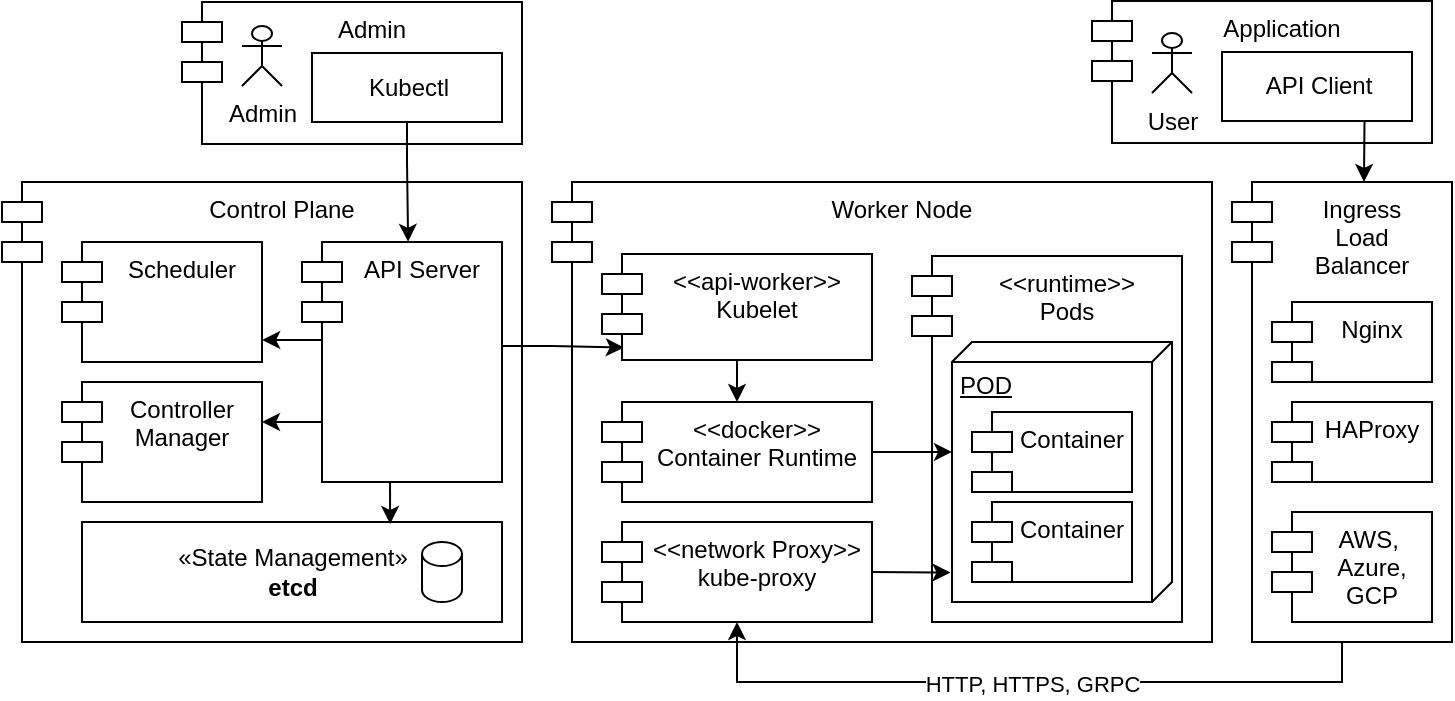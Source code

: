 <mxfile version="17.4.2" type="device" pages="4"><diagram id="w9lSFmTfApnwqFjeTzt3" name="Page-1"><mxGraphModel dx="1186" dy="822" grid="1" gridSize="10" guides="1" tooltips="1" connect="1" arrows="1" fold="1" page="1" pageScale="1" pageWidth="850" pageHeight="1100" math="0" shadow="0"><root><mxCell id="0"/><mxCell id="1" parent="0"/><mxCell id="thU9Wu37rMJf4gVEc_MU-1" value="Control Plane" style="shape=module;align=left;spacingLeft=20;align=center;verticalAlign=top;" vertex="1" parent="1"><mxGeometry x="45" y="160" width="260" height="230" as="geometry"/></mxCell><mxCell id="thU9Wu37rMJf4gVEc_MU-2" value="Worker Node" style="shape=module;align=left;spacingLeft=20;align=center;verticalAlign=top;" vertex="1" parent="1"><mxGeometry x="320" y="160" width="330" height="230" as="geometry"/></mxCell><mxCell id="thU9Wu37rMJf4gVEc_MU-72" style="edgeStyle=orthogonalEdgeStyle;rounded=0;orthogonalLoop=1;jettySize=auto;html=1;exitX=0.5;exitY=1;exitDx=0;exitDy=0;entryX=0.5;entryY=1;entryDx=0;entryDy=0;" edge="1" parent="1" source="thU9Wu37rMJf4gVEc_MU-3" target="thU9Wu37rMJf4gVEc_MU-26"><mxGeometry relative="1" as="geometry"/></mxCell><mxCell id="thU9Wu37rMJf4gVEc_MU-73" value="HTTP, HTTPS, GRPC" style="edgeLabel;html=1;align=center;verticalAlign=middle;resizable=0;points=[];" vertex="1" connectable="0" parent="thU9Wu37rMJf4gVEc_MU-72"><mxGeometry x="0.169" y="1" relative="1" as="geometry"><mxPoint x="31" as="offset"/></mxGeometry></mxCell><mxCell id="thU9Wu37rMJf4gVEc_MU-3" value="Ingress &#10;Load &#10;Balancer" style="shape=module;align=left;spacingLeft=20;align=center;verticalAlign=top;" vertex="1" parent="1"><mxGeometry x="660" y="160" width="110" height="230" as="geometry"/></mxCell><mxCell id="thU9Wu37rMJf4gVEc_MU-5" value="«State Management»&lt;br&gt;&lt;b&gt;etcd&lt;/b&gt;" style="html=1;dropTarget=0;" vertex="1" parent="1"><mxGeometry x="85" y="330" width="210" height="50" as="geometry"/></mxCell><mxCell id="thU9Wu37rMJf4gVEc_MU-7" value="" style="shape=cylinder3;whiteSpace=wrap;html=1;boundedLbl=1;backgroundOutline=1;size=6;" vertex="1" parent="1"><mxGeometry x="255" y="340" width="20" height="30" as="geometry"/></mxCell><mxCell id="thU9Wu37rMJf4gVEc_MU-14" style="edgeStyle=orthogonalEdgeStyle;rounded=0;orthogonalLoop=1;jettySize=auto;html=1;exitX=0.25;exitY=1;exitDx=0;exitDy=0;entryX=0.824;entryY=0.02;entryDx=0;entryDy=0;entryPerimeter=0;" edge="1" parent="1"><mxGeometry relative="1" as="geometry"><mxPoint x="239" y="310" as="sourcePoint"/><mxPoint x="239.08" y="331" as="targetPoint"/></mxGeometry></mxCell><mxCell id="thU9Wu37rMJf4gVEc_MU-21" style="edgeStyle=orthogonalEdgeStyle;rounded=0;orthogonalLoop=1;jettySize=auto;html=1;exitX=0;exitY=0.5;exitDx=10;exitDy=0;exitPerimeter=0;entryX=0.536;entryY=0.44;entryDx=0;entryDy=0;entryPerimeter=0;" edge="1" parent="1"><mxGeometry relative="1" as="geometry"><mxPoint x="205" y="239" as="sourcePoint"/><mxPoint x="175.08" y="239" as="targetPoint"/></mxGeometry></mxCell><mxCell id="thU9Wu37rMJf4gVEc_MU-22" style="edgeStyle=orthogonalEdgeStyle;rounded=0;orthogonalLoop=1;jettySize=auto;html=1;exitX=0;exitY=0.75;exitDx=10;exitDy=0;exitPerimeter=0;entryX=0.5;entryY=0.522;entryDx=0;entryDy=0;entryPerimeter=0;" edge="1" parent="1" source="thU9Wu37rMJf4gVEc_MU-8" target="thU9Wu37rMJf4gVEc_MU-1"><mxGeometry relative="1" as="geometry"/></mxCell><mxCell id="thU9Wu37rMJf4gVEc_MU-28" style="edgeStyle=orthogonalEdgeStyle;rounded=0;orthogonalLoop=1;jettySize=auto;html=1;exitX=1;exitY=0.433;exitDx=0;exitDy=0;entryX=0.081;entryY=0.883;entryDx=0;entryDy=0;entryPerimeter=0;exitPerimeter=0;" edge="1" parent="1" source="thU9Wu37rMJf4gVEc_MU-8" target="thU9Wu37rMJf4gVEc_MU-23"><mxGeometry relative="1" as="geometry"/></mxCell><mxCell id="thU9Wu37rMJf4gVEc_MU-8" value="API Server" style="shape=module;align=left;spacingLeft=20;align=center;verticalAlign=top;" vertex="1" parent="1"><mxGeometry x="195" y="190" width="100" height="120" as="geometry"/></mxCell><mxCell id="thU9Wu37rMJf4gVEc_MU-12" value="Controller&#10;Manager" style="shape=module;align=left;spacingLeft=20;align=center;verticalAlign=top;" vertex="1" parent="1"><mxGeometry x="75" y="260" width="100" height="60" as="geometry"/></mxCell><mxCell id="thU9Wu37rMJf4gVEc_MU-13" value="Scheduler" style="shape=module;align=left;spacingLeft=20;align=center;verticalAlign=top;" vertex="1" parent="1"><mxGeometry x="75" y="190" width="100" height="60" as="geometry"/></mxCell><mxCell id="thU9Wu37rMJf4gVEc_MU-55" style="edgeStyle=orthogonalEdgeStyle;rounded=0;orthogonalLoop=1;jettySize=auto;html=1;exitX=0.5;exitY=1;exitDx=0;exitDy=0;entryX=0.5;entryY=0;entryDx=0;entryDy=0;" edge="1" parent="1" source="thU9Wu37rMJf4gVEc_MU-23" target="thU9Wu37rMJf4gVEc_MU-24"><mxGeometry relative="1" as="geometry"/></mxCell><mxCell id="thU9Wu37rMJf4gVEc_MU-23" value="&lt;&lt;api-worker&gt;&gt;&#10;Kubelet" style="shape=module;align=left;spacingLeft=20;align=center;verticalAlign=top;" vertex="1" parent="1"><mxGeometry x="345" y="196" width="135" height="53" as="geometry"/></mxCell><mxCell id="thU9Wu37rMJf4gVEc_MU-24" value="&lt;&lt;docker&gt;&gt;&#10;Container Runtime" style="shape=module;align=left;spacingLeft=20;align=center;verticalAlign=top;" vertex="1" parent="1"><mxGeometry x="345" y="270" width="135" height="50" as="geometry"/></mxCell><mxCell id="thU9Wu37rMJf4gVEc_MU-26" value="&lt;&lt;network Proxy&gt;&gt;&#10;kube-proxy" style="shape=module;align=left;spacingLeft=20;align=center;verticalAlign=top;" vertex="1" parent="1"><mxGeometry x="345" y="330" width="135" height="50" as="geometry"/></mxCell><mxCell id="thU9Wu37rMJf4gVEc_MU-29" value="&lt;&lt;runtime&gt;&gt;&#10;Pods" style="shape=module;align=left;spacingLeft=20;align=center;verticalAlign=top;" vertex="1" parent="1"><mxGeometry x="500" y="197" width="135" height="183" as="geometry"/></mxCell><mxCell id="thU9Wu37rMJf4gVEc_MU-30" value="POD" style="verticalAlign=top;align=left;spacingTop=8;spacingLeft=2;spacingRight=12;shape=cube;size=10;direction=south;fontStyle=4;html=1;" vertex="1" parent="1"><mxGeometry x="520" y="240" width="110" height="130" as="geometry"/></mxCell><mxCell id="thU9Wu37rMJf4gVEc_MU-31" value="" style="endArrow=classic;html=1;rounded=0;exitX=1;exitY=0.5;exitDx=0;exitDy=0;entryX=0.887;entryY=1.007;entryDx=0;entryDy=0;entryPerimeter=0;" edge="1" parent="1" source="thU9Wu37rMJf4gVEc_MU-26" target="thU9Wu37rMJf4gVEc_MU-30"><mxGeometry width="50" height="50" relative="1" as="geometry"><mxPoint x="410" y="210" as="sourcePoint"/><mxPoint x="360" y="260" as="targetPoint"/></mxGeometry></mxCell><mxCell id="thU9Wu37rMJf4gVEc_MU-32" value="Container" style="shape=module;align=left;spacingLeft=20;align=center;verticalAlign=top;" vertex="1" parent="1"><mxGeometry x="530" y="275" width="80" height="40" as="geometry"/></mxCell><mxCell id="thU9Wu37rMJf4gVEc_MU-54" value="Container" style="shape=module;align=left;spacingLeft=20;align=center;verticalAlign=top;" vertex="1" parent="1"><mxGeometry x="530" y="320" width="80" height="40" as="geometry"/></mxCell><mxCell id="thU9Wu37rMJf4gVEc_MU-56" style="edgeStyle=orthogonalEdgeStyle;rounded=0;orthogonalLoop=1;jettySize=auto;html=1;exitX=1;exitY=0.5;exitDx=0;exitDy=0;entryX=0.423;entryY=1;entryDx=0;entryDy=0;entryPerimeter=0;" edge="1" parent="1" source="thU9Wu37rMJf4gVEc_MU-24" target="thU9Wu37rMJf4gVEc_MU-30"><mxGeometry relative="1" as="geometry"/></mxCell><mxCell id="thU9Wu37rMJf4gVEc_MU-58" value="Nginx" style="shape=module;align=left;spacingLeft=20;align=center;verticalAlign=top;" vertex="1" parent="1"><mxGeometry x="680" y="220" width="80" height="40" as="geometry"/></mxCell><mxCell id="thU9Wu37rMJf4gVEc_MU-59" value="HAProxy" style="shape=module;align=left;spacingLeft=20;align=center;verticalAlign=top;" vertex="1" parent="1"><mxGeometry x="680" y="270" width="80" height="40" as="geometry"/></mxCell><mxCell id="thU9Wu37rMJf4gVEc_MU-60" value="AWS, &#10;Azure,&#10;GCP" style="shape=module;align=left;spacingLeft=20;align=center;verticalAlign=top;" vertex="1" parent="1"><mxGeometry x="680" y="325" width="80" height="55" as="geometry"/></mxCell><mxCell id="thU9Wu37rMJf4gVEc_MU-61" value="Admin" style="shape=module;align=left;spacingLeft=20;align=center;verticalAlign=top;" vertex="1" parent="1"><mxGeometry x="135" y="70" width="170" height="71" as="geometry"/></mxCell><mxCell id="thU9Wu37rMJf4gVEc_MU-66" style="edgeStyle=orthogonalEdgeStyle;rounded=0;orthogonalLoop=1;jettySize=auto;html=1;exitX=0.5;exitY=1;exitDx=0;exitDy=0;entryX=0.781;entryY=0.13;entryDx=0;entryDy=0;entryPerimeter=0;" edge="1" parent="1" source="thU9Wu37rMJf4gVEc_MU-62" target="thU9Wu37rMJf4gVEc_MU-1"><mxGeometry relative="1" as="geometry"/></mxCell><mxCell id="thU9Wu37rMJf4gVEc_MU-62" value="Kubectl" style="html=1;" vertex="1" parent="1"><mxGeometry x="200" y="95.5" width="95" height="34.5" as="geometry"/></mxCell><mxCell id="thU9Wu37rMJf4gVEc_MU-63" value="Admin" style="shape=umlActor;verticalLabelPosition=bottom;verticalAlign=top;html=1;" vertex="1" parent="1"><mxGeometry x="165" y="82" width="20" height="30" as="geometry"/></mxCell><mxCell id="thU9Wu37rMJf4gVEc_MU-67" value="Application" style="shape=module;align=left;spacingLeft=20;align=center;verticalAlign=top;" vertex="1" parent="1"><mxGeometry x="590" y="69.5" width="170" height="71" as="geometry"/></mxCell><mxCell id="thU9Wu37rMJf4gVEc_MU-70" style="edgeStyle=orthogonalEdgeStyle;rounded=0;orthogonalLoop=1;jettySize=auto;html=1;exitX=0.75;exitY=1;exitDx=0;exitDy=0;entryX=0.6;entryY=0;entryDx=0;entryDy=0;entryPerimeter=0;" edge="1" parent="1" source="thU9Wu37rMJf4gVEc_MU-68" target="thU9Wu37rMJf4gVEc_MU-3"><mxGeometry relative="1" as="geometry"/></mxCell><mxCell id="thU9Wu37rMJf4gVEc_MU-68" value="API Client" style="html=1;" vertex="1" parent="1"><mxGeometry x="655" y="95" width="95" height="34.5" as="geometry"/></mxCell><mxCell id="thU9Wu37rMJf4gVEc_MU-69" value="User" style="shape=umlActor;verticalLabelPosition=bottom;verticalAlign=top;html=1;" vertex="1" parent="1"><mxGeometry x="620" y="85.5" width="20" height="30" as="geometry"/></mxCell></root></mxGraphModel></diagram><diagram id="S4De60t5Q8X7mfOH38tm" name="Page-2"><mxGraphModel dx="1186" dy="822" grid="1" gridSize="10" guides="1" tooltips="1" connect="1" arrows="1" fold="1" page="1" pageScale="1" pageWidth="850" pageHeight="1100" math="0" shadow="0"><root><mxCell id="0"/><mxCell id="1" parent="0"/><mxCell id="LjKArjWIEy6R70AF18EU-1" value="Control Plane" style="shape=module;align=left;spacingLeft=20;align=center;verticalAlign=top;" vertex="1" parent="1"><mxGeometry x="26" y="160" width="260" height="230" as="geometry"/></mxCell><mxCell id="LjKArjWIEy6R70AF18EU-2" value="Worker Node" style="shape=module;align=left;spacingLeft=20;align=center;verticalAlign=top;" vertex="1" parent="1"><mxGeometry x="320" y="160" width="330" height="230" as="geometry"/></mxCell><mxCell id="LjKArjWIEy6R70AF18EU-3" style="edgeStyle=orthogonalEdgeStyle;rounded=0;orthogonalLoop=1;jettySize=auto;html=1;exitX=0.5;exitY=1;exitDx=0;exitDy=0;entryX=0.5;entryY=1;entryDx=0;entryDy=0;" edge="1" parent="1" source="LjKArjWIEy6R70AF18EU-5" target="LjKArjWIEy6R70AF18EU-18"><mxGeometry relative="1" as="geometry"/></mxCell><mxCell id="LjKArjWIEy6R70AF18EU-4" value="HTTP, HTTPS, GRPC" style="edgeLabel;html=1;align=center;verticalAlign=middle;resizable=0;points=[];" vertex="1" connectable="0" parent="LjKArjWIEy6R70AF18EU-3"><mxGeometry x="0.169" y="1" relative="1" as="geometry"><mxPoint x="31" as="offset"/></mxGeometry></mxCell><mxCell id="LjKArjWIEy6R70AF18EU-5" value="Ingress &#10;Load &#10;Balancer" style="shape=module;align=left;spacingLeft=20;align=center;verticalAlign=top;" vertex="1" parent="1"><mxGeometry x="660" y="160" width="110" height="230" as="geometry"/></mxCell><mxCell id="LjKArjWIEy6R70AF18EU-6" value="«State Management»&lt;br&gt;&lt;b&gt;etcd&lt;/b&gt;" style="html=1;dropTarget=0;" vertex="1" parent="1"><mxGeometry x="66" y="330" width="210" height="50" as="geometry"/></mxCell><mxCell id="LjKArjWIEy6R70AF18EU-7" value="" style="shape=cylinder3;whiteSpace=wrap;html=1;boundedLbl=1;backgroundOutline=1;size=6;" vertex="1" parent="1"><mxGeometry x="236" y="340" width="20" height="30" as="geometry"/></mxCell><mxCell id="LjKArjWIEy6R70AF18EU-8" style="edgeStyle=orthogonalEdgeStyle;rounded=0;orthogonalLoop=1;jettySize=auto;html=1;exitX=0.25;exitY=1;exitDx=0;exitDy=0;entryX=0.824;entryY=0.02;entryDx=0;entryDy=0;entryPerimeter=0;" edge="1" parent="1"><mxGeometry relative="1" as="geometry"><mxPoint x="220" y="310" as="sourcePoint"/><mxPoint x="220.08" y="331" as="targetPoint"/></mxGeometry></mxCell><mxCell id="LjKArjWIEy6R70AF18EU-9" style="edgeStyle=orthogonalEdgeStyle;rounded=0;orthogonalLoop=1;jettySize=auto;html=1;exitX=0;exitY=0.5;exitDx=10;exitDy=0;exitPerimeter=0;entryX=0.536;entryY=0.44;entryDx=0;entryDy=0;entryPerimeter=0;" edge="1" parent="1"><mxGeometry relative="1" as="geometry"><mxPoint x="186" y="239" as="sourcePoint"/><mxPoint x="156.08" y="239" as="targetPoint"/></mxGeometry></mxCell><mxCell id="LjKArjWIEy6R70AF18EU-10" style="edgeStyle=orthogonalEdgeStyle;rounded=0;orthogonalLoop=1;jettySize=auto;html=1;exitX=0;exitY=0.75;exitDx=10;exitDy=0;exitPerimeter=0;entryX=0.5;entryY=0.522;entryDx=0;entryDy=0;entryPerimeter=0;" edge="1" parent="1" source="LjKArjWIEy6R70AF18EU-12" target="LjKArjWIEy6R70AF18EU-1"><mxGeometry relative="1" as="geometry"/></mxCell><mxCell id="LjKArjWIEy6R70AF18EU-11" style="edgeStyle=orthogonalEdgeStyle;rounded=0;orthogonalLoop=1;jettySize=auto;html=1;exitX=1;exitY=0.433;exitDx=0;exitDy=0;entryX=0.081;entryY=0.883;entryDx=0;entryDy=0;entryPerimeter=0;exitPerimeter=0;" edge="1" parent="1" source="LjKArjWIEy6R70AF18EU-12" target="LjKArjWIEy6R70AF18EU-16"><mxGeometry relative="1" as="geometry"/></mxCell><mxCell id="LjKArjWIEy6R70AF18EU-47" value="Control" style="edgeLabel;html=1;align=center;verticalAlign=middle;resizable=0;points=[];rotation=-90;" vertex="1" connectable="0" parent="LjKArjWIEy6R70AF18EU-11"><mxGeometry x="-0.139" y="1" relative="1" as="geometry"><mxPoint x="-5" y="-19" as="offset"/></mxGeometry></mxCell><mxCell id="LjKArjWIEy6R70AF18EU-12" value="API Server" style="shape=module;align=left;spacingLeft=20;align=center;verticalAlign=top;" vertex="1" parent="1"><mxGeometry x="176" y="191" width="100" height="120" as="geometry"/></mxCell><mxCell id="LjKArjWIEy6R70AF18EU-13" value="Controller&#10;Manager" style="shape=module;align=left;spacingLeft=20;align=center;verticalAlign=top;" vertex="1" parent="1"><mxGeometry x="56" y="260" width="100" height="60" as="geometry"/></mxCell><mxCell id="LjKArjWIEy6R70AF18EU-14" value="Scheduler" style="shape=module;align=left;spacingLeft=20;align=center;verticalAlign=top;" vertex="1" parent="1"><mxGeometry x="56" y="190" width="100" height="60" as="geometry"/></mxCell><mxCell id="LjKArjWIEy6R70AF18EU-15" style="edgeStyle=orthogonalEdgeStyle;rounded=0;orthogonalLoop=1;jettySize=auto;html=1;exitX=0.5;exitY=1;exitDx=0;exitDy=0;entryX=0.5;entryY=0;entryDx=0;entryDy=0;" edge="1" parent="1" source="LjKArjWIEy6R70AF18EU-16" target="LjKArjWIEy6R70AF18EU-17"><mxGeometry relative="1" as="geometry"/></mxCell><mxCell id="LjKArjWIEy6R70AF18EU-16" value="&lt;&lt;api-worker&gt;&gt;&#10;Kubelet" style="shape=module;align=left;spacingLeft=20;align=center;verticalAlign=top;" vertex="1" parent="1"><mxGeometry x="345" y="196" width="135" height="53" as="geometry"/></mxCell><mxCell id="LjKArjWIEy6R70AF18EU-17" value="&lt;&lt;docker&gt;&gt;&#10;Container Runtime" style="shape=module;align=left;spacingLeft=20;align=center;verticalAlign=top;" vertex="1" parent="1"><mxGeometry x="345" y="269" width="135" height="50" as="geometry"/></mxCell><mxCell id="LjKArjWIEy6R70AF18EU-18" value="&lt;&lt;network Proxy&gt;&gt;&#10;kube-proxy" style="shape=module;align=left;spacingLeft=20;align=center;verticalAlign=top;" vertex="1" parent="1"><mxGeometry x="345" y="330" width="135" height="50" as="geometry"/></mxCell><mxCell id="LjKArjWIEy6R70AF18EU-25" value="Nginx" style="shape=module;align=left;spacingLeft=20;align=center;verticalAlign=top;" vertex="1" parent="1"><mxGeometry x="680" y="220" width="80" height="40" as="geometry"/></mxCell><mxCell id="LjKArjWIEy6R70AF18EU-26" value="HAProxy" style="shape=module;align=left;spacingLeft=20;align=center;verticalAlign=top;" vertex="1" parent="1"><mxGeometry x="680" y="270" width="80" height="40" as="geometry"/></mxCell><mxCell id="LjKArjWIEy6R70AF18EU-27" value="AWS, &#10;Azure,&#10;GCP" style="shape=module;align=left;spacingLeft=20;align=center;verticalAlign=top;" vertex="1" parent="1"><mxGeometry x="680" y="325" width="80" height="55" as="geometry"/></mxCell><mxCell id="LjKArjWIEy6R70AF18EU-28" value="Admin" style="shape=module;align=left;spacingLeft=20;align=center;verticalAlign=top;" vertex="1" parent="1"><mxGeometry x="116" y="70" width="170" height="71" as="geometry"/></mxCell><mxCell id="LjKArjWIEy6R70AF18EU-29" style="edgeStyle=orthogonalEdgeStyle;rounded=0;orthogonalLoop=1;jettySize=auto;html=1;exitX=0.5;exitY=1;exitDx=0;exitDy=0;entryX=0.781;entryY=0.13;entryDx=0;entryDy=0;entryPerimeter=0;" edge="1" parent="1" source="LjKArjWIEy6R70AF18EU-30" target="LjKArjWIEy6R70AF18EU-1"><mxGeometry relative="1" as="geometry"/></mxCell><mxCell id="LjKArjWIEy6R70AF18EU-30" value="Kubectl" style="html=1;" vertex="1" parent="1"><mxGeometry x="181" y="95.5" width="95" height="34.5" as="geometry"/></mxCell><mxCell id="LjKArjWIEy6R70AF18EU-31" value="Admin" style="shape=umlActor;verticalLabelPosition=bottom;verticalAlign=top;html=1;" vertex="1" parent="1"><mxGeometry x="146" y="82" width="20" height="30" as="geometry"/></mxCell><mxCell id="LjKArjWIEy6R70AF18EU-32" value="Application" style="shape=module;align=left;spacingLeft=20;align=center;verticalAlign=top;" vertex="1" parent="1"><mxGeometry x="590" y="69.5" width="170" height="71" as="geometry"/></mxCell><mxCell id="LjKArjWIEy6R70AF18EU-33" style="edgeStyle=orthogonalEdgeStyle;rounded=0;orthogonalLoop=1;jettySize=auto;html=1;exitX=0.75;exitY=1;exitDx=0;exitDy=0;entryX=0.6;entryY=0;entryDx=0;entryDy=0;entryPerimeter=0;" edge="1" parent="1" source="LjKArjWIEy6R70AF18EU-34" target="LjKArjWIEy6R70AF18EU-5"><mxGeometry relative="1" as="geometry"/></mxCell><mxCell id="LjKArjWIEy6R70AF18EU-34" value="API Client" style="html=1;" vertex="1" parent="1"><mxGeometry x="655" y="95" width="95" height="34.5" as="geometry"/></mxCell><mxCell id="LjKArjWIEy6R70AF18EU-35" value="User" style="shape=umlActor;verticalLabelPosition=bottom;verticalAlign=top;html=1;" vertex="1" parent="1"><mxGeometry x="620" y="85.5" width="20" height="30" as="geometry"/></mxCell><mxCell id="LjKArjWIEy6R70AF18EU-36" value="&amp;lt;&amp;lt;boundry&amp;gt;&amp;gt;&lt;br&gt;Pod" style="html=1;verticalAlign=top;" vertex="1" parent="1"><mxGeometry x="520" y="196" width="110" height="184" as="geometry"/></mxCell><mxCell id="LjKArjWIEy6R70AF18EU-37" value="Container" style="shape=module;align=left;spacingLeft=20;align=center;verticalAlign=top;" vertex="1" parent="1"><mxGeometry x="535" y="314" width="80" height="40" as="geometry"/></mxCell><mxCell id="LjKArjWIEy6R70AF18EU-38" value="Kublet&#10;Runtime" style="shape=module;align=left;spacingLeft=20;align=center;verticalAlign=top;" vertex="1" parent="1"><mxGeometry x="535" y="236" width="80" height="40" as="geometry"/></mxCell><mxCell id="LjKArjWIEy6R70AF18EU-39" value="" style="endArrow=open;html=1;endSize=12;startArrow=diamondThin;startSize=14;startFill=0;edgeStyle=orthogonalEdgeStyle;align=left;verticalAlign=bottom;rounded=0;" edge="1" parent="1"><mxGeometry x="-1" y="3" relative="1" as="geometry"><mxPoint x="480" y="222" as="sourcePoint"/><mxPoint x="520" y="222" as="targetPoint"/></mxGeometry></mxCell><mxCell id="LjKArjWIEy6R70AF18EU-42" value="0..n" style="edgeLabel;html=1;align=center;verticalAlign=middle;resizable=0;points=[];" vertex="1" connectable="0" parent="LjKArjWIEy6R70AF18EU-39"><mxGeometry x="0.05" y="3" relative="1" as="geometry"><mxPoint y="-9" as="offset"/></mxGeometry></mxCell><mxCell id="LjKArjWIEy6R70AF18EU-40" value="" style="endArrow=open;html=1;endSize=12;startArrow=diamondThin;startSize=14;startFill=0;edgeStyle=orthogonalEdgeStyle;align=left;verticalAlign=bottom;rounded=0;exitX=0.5;exitY=1;exitDx=0;exitDy=0;entryX=0.5;entryY=0;entryDx=0;entryDy=0;" edge="1" parent="1" source="LjKArjWIEy6R70AF18EU-38" target="LjKArjWIEy6R70AF18EU-37"><mxGeometry x="-0.524" y="15" relative="1" as="geometry"><mxPoint x="680" y="316" as="sourcePoint"/><mxPoint x="840" y="316" as="targetPoint"/><mxPoint as="offset"/></mxGeometry></mxCell><mxCell id="LjKArjWIEy6R70AF18EU-41" value="0..n" style="edgeLabel;html=1;align=center;verticalAlign=middle;resizable=0;points=[];" vertex="1" connectable="0" parent="LjKArjWIEy6R70AF18EU-40"><mxGeometry x="0.048" y="2" relative="1" as="geometry"><mxPoint x="13" as="offset"/></mxGeometry></mxCell><mxCell id="LjKArjWIEy6R70AF18EU-24" style="edgeStyle=orthogonalEdgeStyle;rounded=0;orthogonalLoop=1;jettySize=auto;html=1;exitX=1;exitY=0.5;exitDx=0;exitDy=0;entryX=0.25;entryY=0;entryDx=0;entryDy=0;" edge="1" parent="1" source="LjKArjWIEy6R70AF18EU-17" target="LjKArjWIEy6R70AF18EU-37"><mxGeometry relative="1" as="geometry"><mxPoint x="520" y="294.99" as="targetPoint"/></mxGeometry></mxCell><mxCell id="LjKArjWIEy6R70AF18EU-43" value="lifecycle" style="edgeLabel;html=1;align=center;verticalAlign=middle;resizable=0;points=[];rotation=-90;" vertex="1" connectable="0" parent="LjKArjWIEy6R70AF18EU-24"><mxGeometry x="-0.516" y="1" relative="1" as="geometry"><mxPoint x="-3" y="-24" as="offset"/></mxGeometry></mxCell><mxCell id="LjKArjWIEy6R70AF18EU-21" value="" style="endArrow=classic;html=1;rounded=0;entryX=0.5;entryY=1;entryDx=0;entryDy=0;" edge="1" parent="1" target="LjKArjWIEy6R70AF18EU-37"><mxGeometry width="50" height="50" relative="1" as="geometry"><mxPoint x="480" y="370" as="sourcePoint"/><mxPoint x="519.23" y="355.31" as="targetPoint"/><Array as="points"><mxPoint x="575" y="370"/></Array></mxGeometry></mxCell><mxCell id="LjKArjWIEy6R70AF18EU-44" value="Network" style="edgeLabel;html=1;align=center;verticalAlign=middle;resizable=0;points=[];rotation=-90;" vertex="1" connectable="0" parent="LjKArjWIEy6R70AF18EU-21"><mxGeometry x="-0.549" y="-1" relative="1" as="geometry"><mxPoint x="-5" y="-21" as="offset"/></mxGeometry></mxCell><mxCell id="LjKArjWIEy6R70AF18EU-45" value="" style="endArrow=open;html=1;endSize=12;startArrow=diamondThin;startSize=14;startFill=0;edgeStyle=orthogonalEdgeStyle;align=left;verticalAlign=bottom;rounded=0;exitX=1;exitY=0.5;exitDx=0;exitDy=0;" edge="1" parent="1" source="LjKArjWIEy6R70AF18EU-1"><mxGeometry x="-1" y="3" relative="1" as="geometry"><mxPoint x="490" y="232" as="sourcePoint"/><mxPoint x="330" y="275" as="targetPoint"/></mxGeometry></mxCell><mxCell id="LjKArjWIEy6R70AF18EU-46" value="0..n" style="edgeLabel;html=1;align=center;verticalAlign=middle;resizable=0;points=[];" vertex="1" connectable="0" parent="LjKArjWIEy6R70AF18EU-45"><mxGeometry x="0.05" y="3" relative="1" as="geometry"><mxPoint y="-9" as="offset"/></mxGeometry></mxCell></root></mxGraphModel></diagram><diagram id="70Z4KJTmiryXuQbW4on7" name="Page-3"><mxGraphModel dx="1186" dy="822" grid="1" gridSize="10" guides="1" tooltips="1" connect="1" arrows="1" fold="1" page="1" pageScale="1" pageWidth="850" pageHeight="1100" math="0" shadow="0"><root><mxCell id="0"/><mxCell id="1" parent="0"/><mxCell id="8E8wx8cMZ7LkHa_p3jgG-1" value="Control Plane" style="shape=module;align=left;spacingLeft=20;align=center;verticalAlign=top;" vertex="1" parent="1"><mxGeometry x="26" y="160" width="260" height="230" as="geometry"/></mxCell><mxCell id="8E8wx8cMZ7LkHa_p3jgG-2" value="Worker Node" style="shape=module;align=left;spacingLeft=20;align=center;verticalAlign=top;" vertex="1" parent="1"><mxGeometry x="320" y="160" width="330" height="230" as="geometry"/></mxCell><mxCell id="8E8wx8cMZ7LkHa_p3jgG-3" style="edgeStyle=orthogonalEdgeStyle;rounded=0;orthogonalLoop=1;jettySize=auto;html=1;exitX=0.5;exitY=1;exitDx=0;exitDy=0;entryX=0.5;entryY=1;entryDx=0;entryDy=0;" edge="1" parent="1" source="8E8wx8cMZ7LkHa_p3jgG-5" target="8E8wx8cMZ7LkHa_p3jgG-19"><mxGeometry relative="1" as="geometry"/></mxCell><mxCell id="8E8wx8cMZ7LkHa_p3jgG-4" value="HTTP, HTTPS, GRPC" style="edgeLabel;html=1;align=center;verticalAlign=middle;resizable=0;points=[];" vertex="1" connectable="0" parent="8E8wx8cMZ7LkHa_p3jgG-3"><mxGeometry x="0.169" y="1" relative="1" as="geometry"><mxPoint x="31" as="offset"/></mxGeometry></mxCell><mxCell id="8E8wx8cMZ7LkHa_p3jgG-5" value="Ingress &#10;Load &#10;Balancer" style="shape=module;align=left;spacingLeft=20;align=center;verticalAlign=top;" vertex="1" parent="1"><mxGeometry x="660" y="160" width="110" height="230" as="geometry"/></mxCell><mxCell id="8E8wx8cMZ7LkHa_p3jgG-6" value="«State Management»&lt;br&gt;&lt;b&gt;etcd&lt;/b&gt;" style="html=1;dropTarget=0;fillColor=#dae8fc;strokeColor=#6c8ebf;" vertex="1" parent="1"><mxGeometry x="66" y="330" width="210" height="50" as="geometry"/></mxCell><mxCell id="8E8wx8cMZ7LkHa_p3jgG-7" value="" style="shape=cylinder3;whiteSpace=wrap;html=1;boundedLbl=1;backgroundOutline=1;size=6;" vertex="1" parent="1"><mxGeometry x="236" y="340" width="20" height="30" as="geometry"/></mxCell><mxCell id="8E8wx8cMZ7LkHa_p3jgG-8" style="edgeStyle=orthogonalEdgeStyle;rounded=0;orthogonalLoop=1;jettySize=auto;html=1;exitX=0.25;exitY=1;exitDx=0;exitDy=0;entryX=0.824;entryY=0.02;entryDx=0;entryDy=0;entryPerimeter=0;" edge="1" parent="1"><mxGeometry relative="1" as="geometry"><mxPoint x="220" y="310" as="sourcePoint"/><mxPoint x="220.08" y="331" as="targetPoint"/></mxGeometry></mxCell><mxCell id="8E8wx8cMZ7LkHa_p3jgG-9" style="edgeStyle=orthogonalEdgeStyle;rounded=0;orthogonalLoop=1;jettySize=auto;html=1;exitX=0;exitY=0.5;exitDx=10;exitDy=0;exitPerimeter=0;entryX=0.536;entryY=0.44;entryDx=0;entryDy=0;entryPerimeter=0;" edge="1" parent="1"><mxGeometry relative="1" as="geometry"><mxPoint x="186" y="239" as="sourcePoint"/><mxPoint x="156.08" y="239" as="targetPoint"/></mxGeometry></mxCell><mxCell id="8E8wx8cMZ7LkHa_p3jgG-10" style="edgeStyle=orthogonalEdgeStyle;rounded=0;orthogonalLoop=1;jettySize=auto;html=1;exitX=0;exitY=0.75;exitDx=10;exitDy=0;exitPerimeter=0;entryX=0.5;entryY=0.522;entryDx=0;entryDy=0;entryPerimeter=0;" edge="1" parent="1" source="8E8wx8cMZ7LkHa_p3jgG-13" target="8E8wx8cMZ7LkHa_p3jgG-1"><mxGeometry relative="1" as="geometry"/></mxCell><mxCell id="8E8wx8cMZ7LkHa_p3jgG-11" style="edgeStyle=orthogonalEdgeStyle;rounded=0;orthogonalLoop=1;jettySize=auto;html=1;exitX=1;exitY=0.433;exitDx=0;exitDy=0;entryX=0.081;entryY=0.883;entryDx=0;entryDy=0;entryPerimeter=0;exitPerimeter=0;" edge="1" parent="1" source="8E8wx8cMZ7LkHa_p3jgG-13" target="8E8wx8cMZ7LkHa_p3jgG-17"><mxGeometry relative="1" as="geometry"/></mxCell><mxCell id="8E8wx8cMZ7LkHa_p3jgG-12" value="Control" style="edgeLabel;html=1;align=center;verticalAlign=middle;resizable=0;points=[];rotation=-90;" vertex="1" connectable="0" parent="8E8wx8cMZ7LkHa_p3jgG-11"><mxGeometry x="-0.139" y="1" relative="1" as="geometry"><mxPoint x="-5" y="-19" as="offset"/></mxGeometry></mxCell><mxCell id="8E8wx8cMZ7LkHa_p3jgG-13" value="API Server" style="shape=module;align=left;spacingLeft=20;align=center;verticalAlign=top;fillColor=#dae8fc;strokeColor=#6c8ebf;" vertex="1" parent="1"><mxGeometry x="176" y="191" width="100" height="120" as="geometry"/></mxCell><mxCell id="8E8wx8cMZ7LkHa_p3jgG-14" value="Controller&#10;Manager" style="shape=module;align=left;spacingLeft=20;align=center;verticalAlign=top;" vertex="1" parent="1"><mxGeometry x="56" y="260" width="100" height="60" as="geometry"/></mxCell><mxCell id="8E8wx8cMZ7LkHa_p3jgG-15" value="Scheduler" style="shape=module;align=left;spacingLeft=20;align=center;verticalAlign=top;fillColor=#dae8fc;strokeColor=#6c8ebf;" vertex="1" parent="1"><mxGeometry x="56" y="190" width="100" height="60" as="geometry"/></mxCell><mxCell id="8E8wx8cMZ7LkHa_p3jgG-16" style="edgeStyle=orthogonalEdgeStyle;rounded=0;orthogonalLoop=1;jettySize=auto;html=1;exitX=0.5;exitY=1;exitDx=0;exitDy=0;entryX=0.5;entryY=0;entryDx=0;entryDy=0;" edge="1" parent="1" source="8E8wx8cMZ7LkHa_p3jgG-17" target="8E8wx8cMZ7LkHa_p3jgG-18"><mxGeometry relative="1" as="geometry"/></mxCell><mxCell id="8E8wx8cMZ7LkHa_p3jgG-17" value="&lt;&lt;api-worker&gt;&gt;&#10;Kubelet" style="shape=module;align=left;spacingLeft=20;align=center;verticalAlign=top;fillColor=#dae8fc;strokeColor=#6c8ebf;" vertex="1" parent="1"><mxGeometry x="345" y="196" width="135" height="53" as="geometry"/></mxCell><mxCell id="8E8wx8cMZ7LkHa_p3jgG-18" value="&lt;&lt;docker&gt;&gt;&#10;Container Runtime" style="shape=module;align=left;spacingLeft=20;align=center;verticalAlign=top;fillColor=#dae8fc;strokeColor=#6c8ebf;" vertex="1" parent="1"><mxGeometry x="345" y="269" width="135" height="50" as="geometry"/></mxCell><mxCell id="8E8wx8cMZ7LkHa_p3jgG-19" value="&lt;&lt;network Proxy&gt;&gt;&#10;kube-proxy" style="shape=module;align=left;spacingLeft=20;align=center;verticalAlign=top;" vertex="1" parent="1"><mxGeometry x="345" y="330" width="135" height="50" as="geometry"/></mxCell><mxCell id="8E8wx8cMZ7LkHa_p3jgG-20" value="Nginx" style="shape=module;align=left;spacingLeft=20;align=center;verticalAlign=top;" vertex="1" parent="1"><mxGeometry x="680" y="220" width="80" height="40" as="geometry"/></mxCell><mxCell id="8E8wx8cMZ7LkHa_p3jgG-21" value="HAProxy" style="shape=module;align=left;spacingLeft=20;align=center;verticalAlign=top;" vertex="1" parent="1"><mxGeometry x="680" y="270" width="80" height="40" as="geometry"/></mxCell><mxCell id="8E8wx8cMZ7LkHa_p3jgG-22" value="AWS, &#10;Azure,&#10;GCP" style="shape=module;align=left;spacingLeft=20;align=center;verticalAlign=top;" vertex="1" parent="1"><mxGeometry x="680" y="325" width="80" height="55" as="geometry"/></mxCell><mxCell id="8E8wx8cMZ7LkHa_p3jgG-23" value="Admin" style="shape=module;align=left;spacingLeft=20;align=center;verticalAlign=top;" vertex="1" parent="1"><mxGeometry x="116" y="70" width="170" height="71" as="geometry"/></mxCell><mxCell id="8E8wx8cMZ7LkHa_p3jgG-24" style="edgeStyle=orthogonalEdgeStyle;rounded=0;orthogonalLoop=1;jettySize=auto;html=1;exitX=0.5;exitY=1;exitDx=0;exitDy=0;entryX=0.781;entryY=0.13;entryDx=0;entryDy=0;entryPerimeter=0;" edge="1" parent="1" source="8E8wx8cMZ7LkHa_p3jgG-25" target="8E8wx8cMZ7LkHa_p3jgG-1"><mxGeometry relative="1" as="geometry"/></mxCell><mxCell id="8E8wx8cMZ7LkHa_p3jgG-25" value="Kubectl" style="html=1;" vertex="1" parent="1"><mxGeometry x="181" y="95.5" width="95" height="34.5" as="geometry"/></mxCell><mxCell id="8E8wx8cMZ7LkHa_p3jgG-26" value="Admin" style="shape=umlActor;verticalLabelPosition=bottom;verticalAlign=top;html=1;" vertex="1" parent="1"><mxGeometry x="146" y="82" width="20" height="30" as="geometry"/></mxCell><mxCell id="8E8wx8cMZ7LkHa_p3jgG-27" value="Application" style="shape=module;align=left;spacingLeft=20;align=center;verticalAlign=top;" vertex="1" parent="1"><mxGeometry x="590" y="69.5" width="170" height="71" as="geometry"/></mxCell><mxCell id="8E8wx8cMZ7LkHa_p3jgG-28" style="edgeStyle=orthogonalEdgeStyle;rounded=0;orthogonalLoop=1;jettySize=auto;html=1;exitX=0.75;exitY=1;exitDx=0;exitDy=0;entryX=0.6;entryY=0;entryDx=0;entryDy=0;entryPerimeter=0;" edge="1" parent="1" source="8E8wx8cMZ7LkHa_p3jgG-29" target="8E8wx8cMZ7LkHa_p3jgG-5"><mxGeometry relative="1" as="geometry"/></mxCell><mxCell id="8E8wx8cMZ7LkHa_p3jgG-29" value="API Client" style="html=1;" vertex="1" parent="1"><mxGeometry x="655" y="95" width="95" height="34.5" as="geometry"/></mxCell><mxCell id="8E8wx8cMZ7LkHa_p3jgG-30" value="User" style="shape=umlActor;verticalLabelPosition=bottom;verticalAlign=top;html=1;" vertex="1" parent="1"><mxGeometry x="620" y="85.5" width="20" height="30" as="geometry"/></mxCell><mxCell id="8E8wx8cMZ7LkHa_p3jgG-31" value="&amp;lt;&amp;lt;boundry&amp;gt;&amp;gt;&lt;br&gt;Pod" style="html=1;verticalAlign=top;fillColor=#d5e8d4;strokeColor=#82b366;" vertex="1" parent="1"><mxGeometry x="520" y="196" width="110" height="184" as="geometry"/></mxCell><mxCell id="8E8wx8cMZ7LkHa_p3jgG-32" value="Container" style="shape=module;align=left;spacingLeft=20;align=center;verticalAlign=top;" vertex="1" parent="1"><mxGeometry x="535" y="314" width="80" height="40" as="geometry"/></mxCell><mxCell id="8E8wx8cMZ7LkHa_p3jgG-33" value="Kublet&#10;Runtime" style="shape=module;align=left;spacingLeft=20;align=center;verticalAlign=top;" vertex="1" parent="1"><mxGeometry x="535" y="236" width="80" height="40" as="geometry"/></mxCell><mxCell id="8E8wx8cMZ7LkHa_p3jgG-34" value="" style="endArrow=open;html=1;endSize=12;startArrow=diamondThin;startSize=14;startFill=0;edgeStyle=orthogonalEdgeStyle;align=left;verticalAlign=bottom;rounded=0;" edge="1" parent="1"><mxGeometry x="-1" y="3" relative="1" as="geometry"><mxPoint x="480" y="222" as="sourcePoint"/><mxPoint x="520" y="222" as="targetPoint"/></mxGeometry></mxCell><mxCell id="8E8wx8cMZ7LkHa_p3jgG-35" value="0..n" style="edgeLabel;html=1;align=center;verticalAlign=middle;resizable=0;points=[];" vertex="1" connectable="0" parent="8E8wx8cMZ7LkHa_p3jgG-34"><mxGeometry x="0.05" y="3" relative="1" as="geometry"><mxPoint y="-9" as="offset"/></mxGeometry></mxCell><mxCell id="8E8wx8cMZ7LkHa_p3jgG-36" value="" style="endArrow=open;html=1;endSize=12;startArrow=diamondThin;startSize=14;startFill=0;edgeStyle=orthogonalEdgeStyle;align=left;verticalAlign=bottom;rounded=0;exitX=0.5;exitY=1;exitDx=0;exitDy=0;entryX=0.5;entryY=0;entryDx=0;entryDy=0;" edge="1" parent="1" source="8E8wx8cMZ7LkHa_p3jgG-33" target="8E8wx8cMZ7LkHa_p3jgG-32"><mxGeometry x="-0.524" y="15" relative="1" as="geometry"><mxPoint x="680" y="316" as="sourcePoint"/><mxPoint x="840" y="316" as="targetPoint"/><mxPoint as="offset"/></mxGeometry></mxCell><mxCell id="8E8wx8cMZ7LkHa_p3jgG-37" value="0..n" style="edgeLabel;html=1;align=center;verticalAlign=middle;resizable=0;points=[];" vertex="1" connectable="0" parent="8E8wx8cMZ7LkHa_p3jgG-36"><mxGeometry x="0.048" y="2" relative="1" as="geometry"><mxPoint x="13" as="offset"/></mxGeometry></mxCell><mxCell id="8E8wx8cMZ7LkHa_p3jgG-38" style="edgeStyle=orthogonalEdgeStyle;rounded=0;orthogonalLoop=1;jettySize=auto;html=1;exitX=1;exitY=0.5;exitDx=0;exitDy=0;entryX=0.25;entryY=0;entryDx=0;entryDy=0;" edge="1" parent="1" source="8E8wx8cMZ7LkHa_p3jgG-18" target="8E8wx8cMZ7LkHa_p3jgG-32"><mxGeometry relative="1" as="geometry"><mxPoint x="520" y="294.99" as="targetPoint"/></mxGeometry></mxCell><mxCell id="8E8wx8cMZ7LkHa_p3jgG-39" value="lifecycle" style="edgeLabel;html=1;align=center;verticalAlign=middle;resizable=0;points=[];rotation=-90;" vertex="1" connectable="0" parent="8E8wx8cMZ7LkHa_p3jgG-38"><mxGeometry x="-0.516" y="1" relative="1" as="geometry"><mxPoint x="-3" y="-24" as="offset"/></mxGeometry></mxCell><mxCell id="8E8wx8cMZ7LkHa_p3jgG-40" value="" style="endArrow=classic;html=1;rounded=0;entryX=0.5;entryY=1;entryDx=0;entryDy=0;" edge="1" parent="1" target="8E8wx8cMZ7LkHa_p3jgG-32"><mxGeometry width="50" height="50" relative="1" as="geometry"><mxPoint x="480" y="370" as="sourcePoint"/><mxPoint x="519.23" y="355.31" as="targetPoint"/><Array as="points"><mxPoint x="575" y="370"/></Array></mxGeometry></mxCell><mxCell id="8E8wx8cMZ7LkHa_p3jgG-41" value="Network" style="edgeLabel;html=1;align=center;verticalAlign=middle;resizable=0;points=[];rotation=-90;" vertex="1" connectable="0" parent="8E8wx8cMZ7LkHa_p3jgG-40"><mxGeometry x="-0.549" y="-1" relative="1" as="geometry"><mxPoint x="-5" y="-21" as="offset"/></mxGeometry></mxCell><mxCell id="8E8wx8cMZ7LkHa_p3jgG-42" value="" style="endArrow=open;html=1;endSize=12;startArrow=diamondThin;startSize=14;startFill=0;edgeStyle=orthogonalEdgeStyle;align=left;verticalAlign=bottom;rounded=0;exitX=1;exitY=0.5;exitDx=0;exitDy=0;" edge="1" parent="1" source="8E8wx8cMZ7LkHa_p3jgG-1"><mxGeometry x="-1" y="3" relative="1" as="geometry"><mxPoint x="490" y="232" as="sourcePoint"/><mxPoint x="330" y="275" as="targetPoint"/></mxGeometry></mxCell><mxCell id="8E8wx8cMZ7LkHa_p3jgG-43" value="0..n" style="edgeLabel;html=1;align=center;verticalAlign=middle;resizable=0;points=[];" vertex="1" connectable="0" parent="8E8wx8cMZ7LkHa_p3jgG-42"><mxGeometry x="0.05" y="3" relative="1" as="geometry"><mxPoint y="-9" as="offset"/></mxGeometry></mxCell></root></mxGraphModel></diagram><diagram id="flxvjfNE83yO7_J4p8i9" name="Page-4"><mxGraphModel dx="1186" dy="822" grid="1" gridSize="10" guides="1" tooltips="1" connect="1" arrows="1" fold="1" page="1" pageScale="1" pageWidth="850" pageHeight="1100" math="0" shadow="0"><root><mxCell id="0"/><mxCell id="1" parent="0"/><mxCell id="YcfCeqwr6orQduTmyicx-1" value="Component&lt;br&gt;using UML&lt;br&gt;Object" style="html=1;" vertex="1" parent="1"><mxGeometry x="80" y="120" width="110" height="50" as="geometry"/></mxCell><mxCell id="YcfCeqwr6orQduTmyicx-2" value="Component &#10;using UML&#10;Module" style="shape=module;align=left;spacingLeft=20;align=center;verticalAlign=top;" vertex="1" parent="1"><mxGeometry x="230" y="120" width="100" height="50" as="geometry"/></mxCell><mxCell id="YcfCeqwr6orQduTmyicx-3" value="&lt;span style=&quot;font-weight: normal&quot;&gt;Component&lt;br&gt;using UML&lt;br&gt;Package&lt;/span&gt;" style="shape=folder;fontStyle=1;spacingTop=10;tabWidth=40;tabHeight=14;tabPosition=left;html=1;" vertex="1" parent="1"><mxGeometry x="80" y="240" width="90" height="70" as="geometry"/></mxCell><mxCell id="YcfCeqwr6orQduTmyicx-8" value="Comonents using &#10;UML Classes" style="swimlane;fontStyle=1;align=center;verticalAlign=top;childLayout=stackLayout;horizontal=1;startSize=34;horizontalStack=0;resizeParent=1;resizeParentMax=0;resizeLast=0;collapsible=1;marginBottom=0;" vertex="1" parent="1"><mxGeometry x="230" y="260" width="130" height="42" as="geometry"/></mxCell><mxCell id="YcfCeqwr6orQduTmyicx-10" value="" style="line;strokeWidth=1;fillColor=none;align=left;verticalAlign=middle;spacingTop=-1;spacingLeft=3;spacingRight=3;rotatable=0;labelPosition=right;points=[];portConstraint=eastwest;" vertex="1" parent="YcfCeqwr6orQduTmyicx-8"><mxGeometry y="34" width="130" height="8" as="geometry"/></mxCell></root></mxGraphModel></diagram></mxfile>